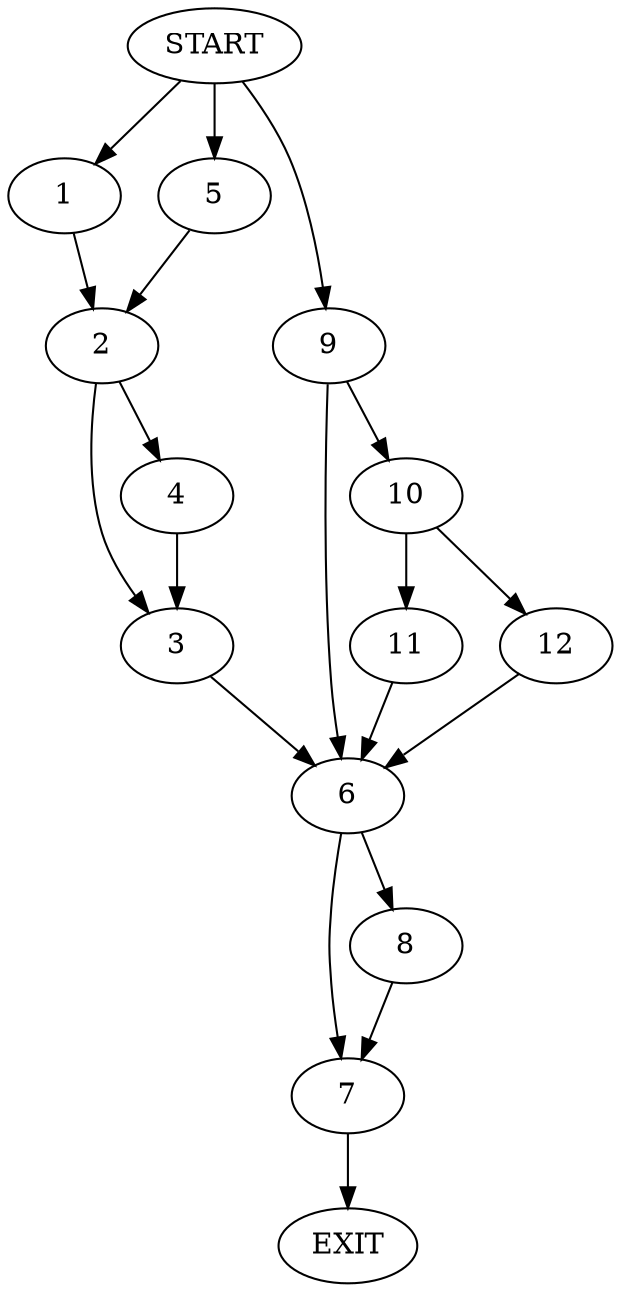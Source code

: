 digraph {
0 [label="START"]
13 [label="EXIT"]
0 -> 1
1 -> 2
2 -> 3
2 -> 4
0 -> 5
5 -> 2
3 -> 6
4 -> 3
6 -> 7
6 -> 8
0 -> 9
9 -> 6
9 -> 10
10 -> 11
10 -> 12
11 -> 6
12 -> 6
7 -> 13
8 -> 7
}
